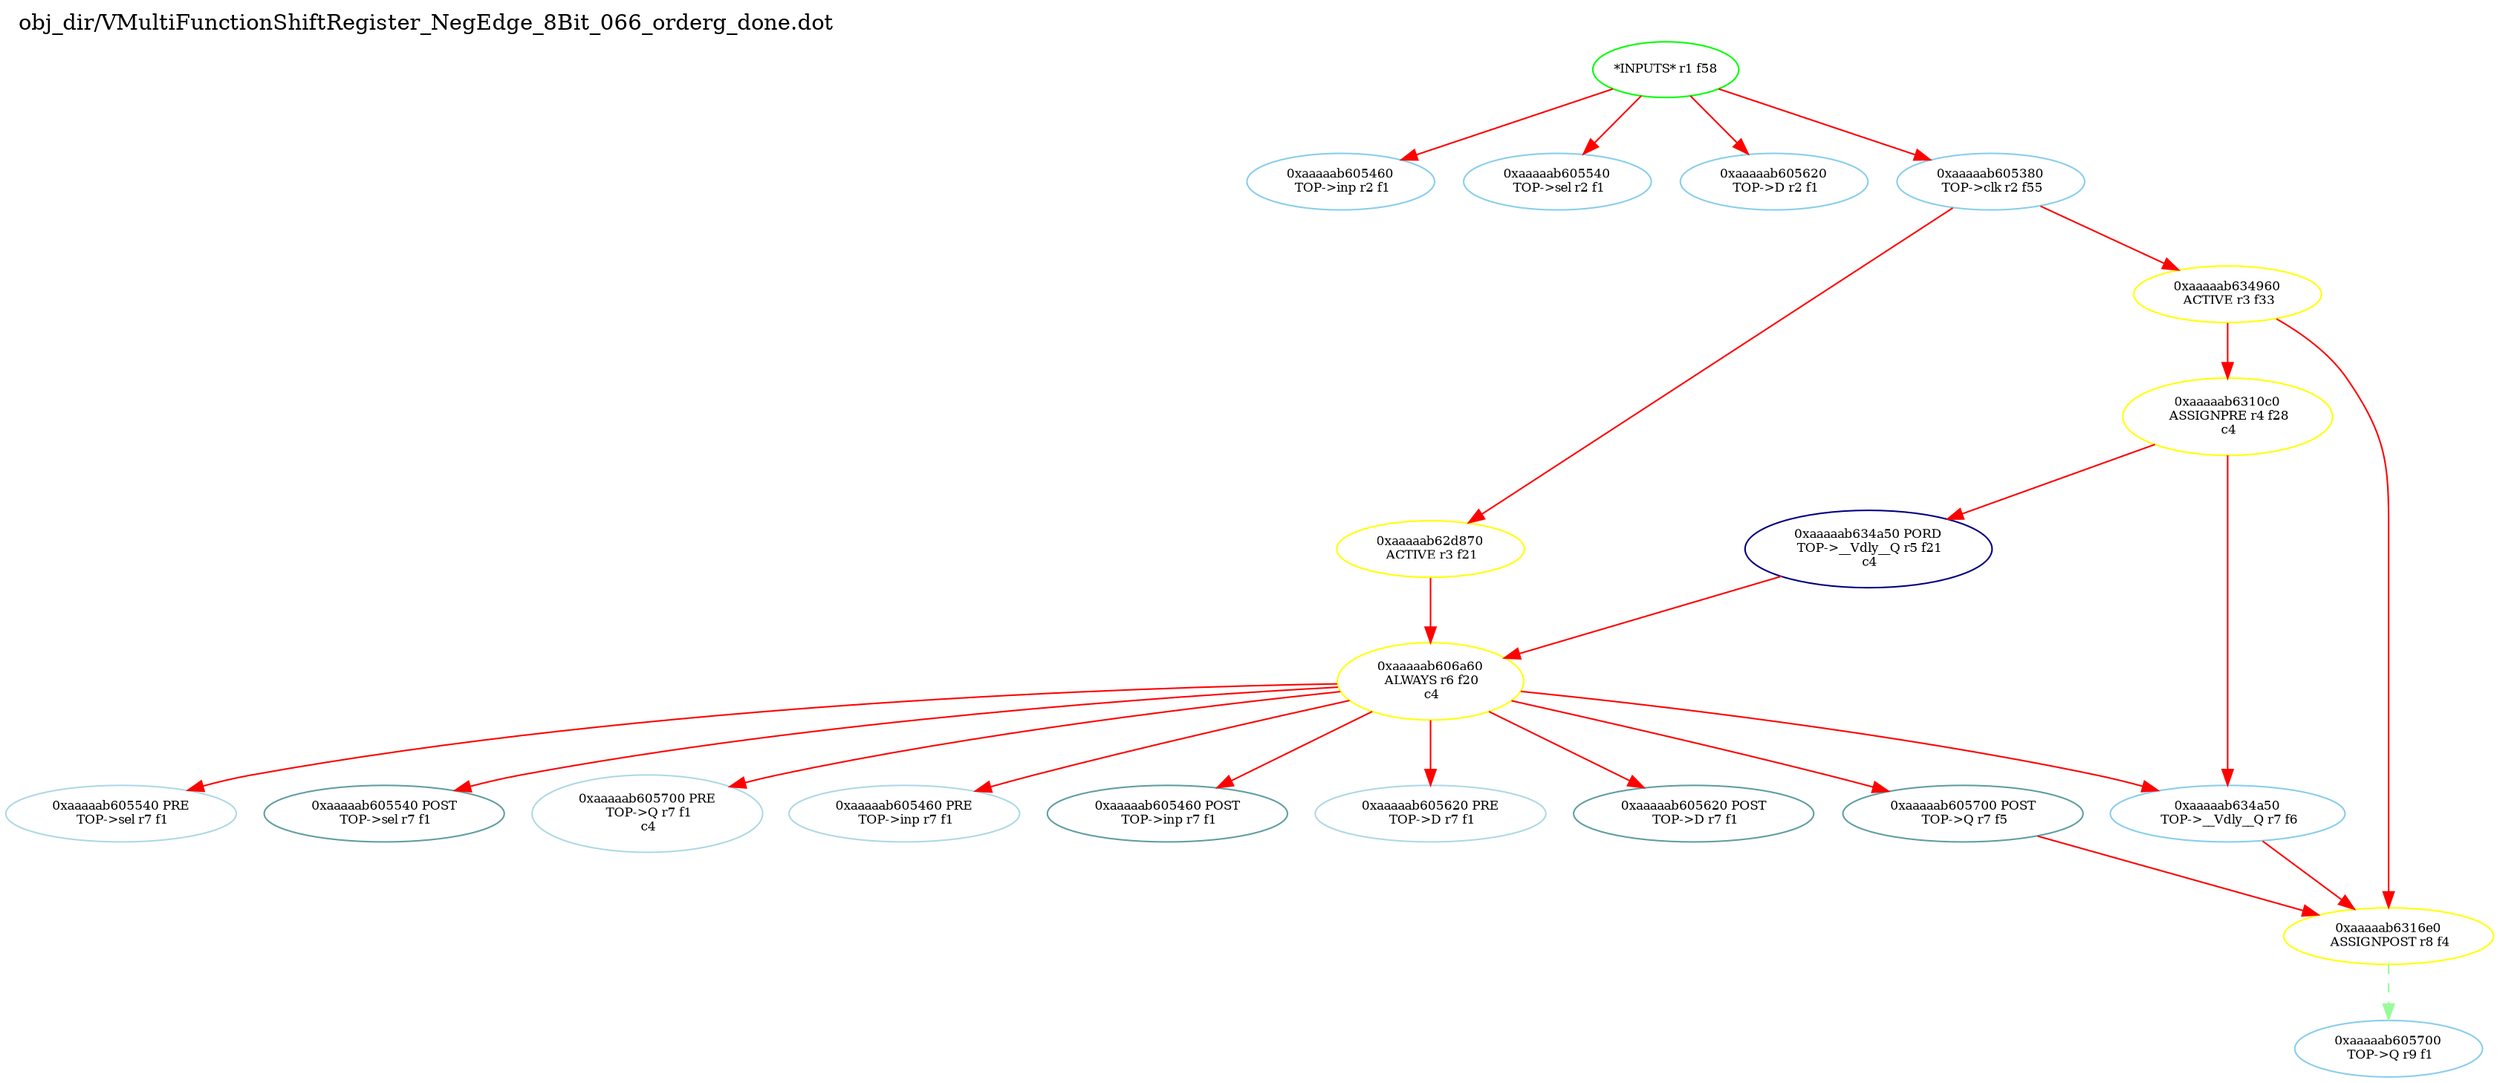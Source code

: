 digraph v3graph {
	graph	[label="obj_dir/VMultiFunctionShiftRegister_NegEdge_8Bit_066_orderg_done.dot",
		 labelloc=t, labeljust=l,
		 //size="7.5,10",
		 rankdir=TB];
	n0	[fontsize=8 label="*INPUTS* r1 f58", color=green];
	n0xaaaaab6051c0_1	[fontsize=8 label="0xaaaaab605460\n TOP->inp r2 f1", color=skyblue];
	n0xaaaaab6051c0_2	[fontsize=8 label="0xaaaaab605540\n TOP->sel r2 f1", color=skyblue];
	n0xaaaaab6051c0_3	[fontsize=8 label="0xaaaaab605620\n TOP->D r2 f1", color=skyblue];
	n0xaaaaab6051c0_4	[fontsize=8 label="0xaaaaab605380\n TOP->clk r2 f55", color=skyblue];
	n0xaaaaab6051c0_5	[fontsize=8 label="0xaaaaab62d870\n ACTIVE r3 f21", color=yellow];
	n0xaaaaab6051c0_6	[fontsize=8 label="0xaaaaab634960\n ACTIVE r3 f33", color=yellow];
	n0xaaaaab6051c0_7	[fontsize=8 label="0xaaaaab6310c0\n ASSIGNPRE r4 f28\n c4", color=yellow];
	n0xaaaaab6051c0_8	[fontsize=8 label="0xaaaaab634a50 PORD\n TOP->__Vdly__Q r5 f21\n c4", color=NavyBlue];
	n0xaaaaab6051c0_9	[fontsize=8 label="0xaaaaab606a60\n ALWAYS r6 f20\n c4", color=yellow];
	n0xaaaaab6051c0_10	[fontsize=8 label="0xaaaaab605540 PRE\n TOP->sel r7 f1", color=lightblue];
	n0xaaaaab6051c0_11	[fontsize=8 label="0xaaaaab605540 POST\n TOP->sel r7 f1", color=CadetBlue];
	n0xaaaaab6051c0_12	[fontsize=8 label="0xaaaaab605700 PRE\n TOP->Q r7 f1\n c4", color=lightblue];
	n0xaaaaab6051c0_13	[fontsize=8 label="0xaaaaab605460 PRE\n TOP->inp r7 f1", color=lightblue];
	n0xaaaaab6051c0_14	[fontsize=8 label="0xaaaaab605460 POST\n TOP->inp r7 f1", color=CadetBlue];
	n0xaaaaab6051c0_15	[fontsize=8 label="0xaaaaab605620 PRE\n TOP->D r7 f1", color=lightblue];
	n0xaaaaab6051c0_16	[fontsize=8 label="0xaaaaab605620 POST\n TOP->D r7 f1", color=CadetBlue];
	n0xaaaaab6051c0_17	[fontsize=8 label="0xaaaaab605700 POST\n TOP->Q r7 f5", color=CadetBlue];
	n0xaaaaab6051c0_18	[fontsize=8 label="0xaaaaab634a50\n TOP->__Vdly__Q r7 f6", color=skyblue];
	n0xaaaaab6051c0_19	[fontsize=8 label="0xaaaaab6316e0\n ASSIGNPOST r8 f4", color=yellow];
	n0xaaaaab6051c0_20	[fontsize=8 label="0xaaaaab605700\n TOP->Q r9 f1", color=skyblue];
	n0 -> n0xaaaaab6051c0_1 [fontsize=8 label="" weight=1 color=red];
	n0 -> n0xaaaaab6051c0_2 [fontsize=8 label="" weight=1 color=red];
	n0 -> n0xaaaaab6051c0_3 [fontsize=8 label="" weight=1 color=red];
	n0 -> n0xaaaaab6051c0_4 [fontsize=8 label="" weight=1 color=red];
	n0xaaaaab6051c0_4 -> n0xaaaaab6051c0_5 [fontsize=8 label="" weight=8 color=red];
	n0xaaaaab6051c0_4 -> n0xaaaaab6051c0_6 [fontsize=8 label="" weight=8 color=red];
	n0xaaaaab6051c0_5 -> n0xaaaaab6051c0_9 [fontsize=8 label="" weight=32 color=red];
	n0xaaaaab6051c0_6 -> n0xaaaaab6051c0_7 [fontsize=8 label="" weight=32 color=red];
	n0xaaaaab6051c0_6 -> n0xaaaaab6051c0_19 [fontsize=8 label="" weight=32 color=red];
	n0xaaaaab6051c0_7 -> n0xaaaaab6051c0_8 [fontsize=8 label="" weight=32 color=red];
	n0xaaaaab6051c0_7 -> n0xaaaaab6051c0_18 [fontsize=8 label="" weight=32 color=red];
	n0xaaaaab6051c0_8 -> n0xaaaaab6051c0_9 [fontsize=8 label="" weight=32 color=red];
	n0xaaaaab6051c0_9 -> n0xaaaaab6051c0_10 [fontsize=8 label="" weight=32 color=red];
	n0xaaaaab6051c0_9 -> n0xaaaaab6051c0_11 [fontsize=8 label="" weight=2 color=red];
	n0xaaaaab6051c0_9 -> n0xaaaaab6051c0_12 [fontsize=8 label="" weight=32 color=red];
	n0xaaaaab6051c0_9 -> n0xaaaaab6051c0_13 [fontsize=8 label="" weight=32 color=red];
	n0xaaaaab6051c0_9 -> n0xaaaaab6051c0_14 [fontsize=8 label="" weight=2 color=red];
	n0xaaaaab6051c0_9 -> n0xaaaaab6051c0_15 [fontsize=8 label="" weight=32 color=red];
	n0xaaaaab6051c0_9 -> n0xaaaaab6051c0_16 [fontsize=8 label="" weight=2 color=red];
	n0xaaaaab6051c0_9 -> n0xaaaaab6051c0_17 [fontsize=8 label="" weight=2 color=red];
	n0xaaaaab6051c0_9 -> n0xaaaaab6051c0_18 [fontsize=8 label="" weight=32 color=red];
	n0xaaaaab6051c0_17 -> n0xaaaaab6051c0_19 [fontsize=8 label="" weight=2 color=red];
	n0xaaaaab6051c0_18 -> n0xaaaaab6051c0_19 [fontsize=8 label="" weight=8 color=red];
	n0xaaaaab6051c0_19 -> n0xaaaaab6051c0_20 [fontsize=8 label="" weight=1 color=PaleGreen style=dashed];
}
